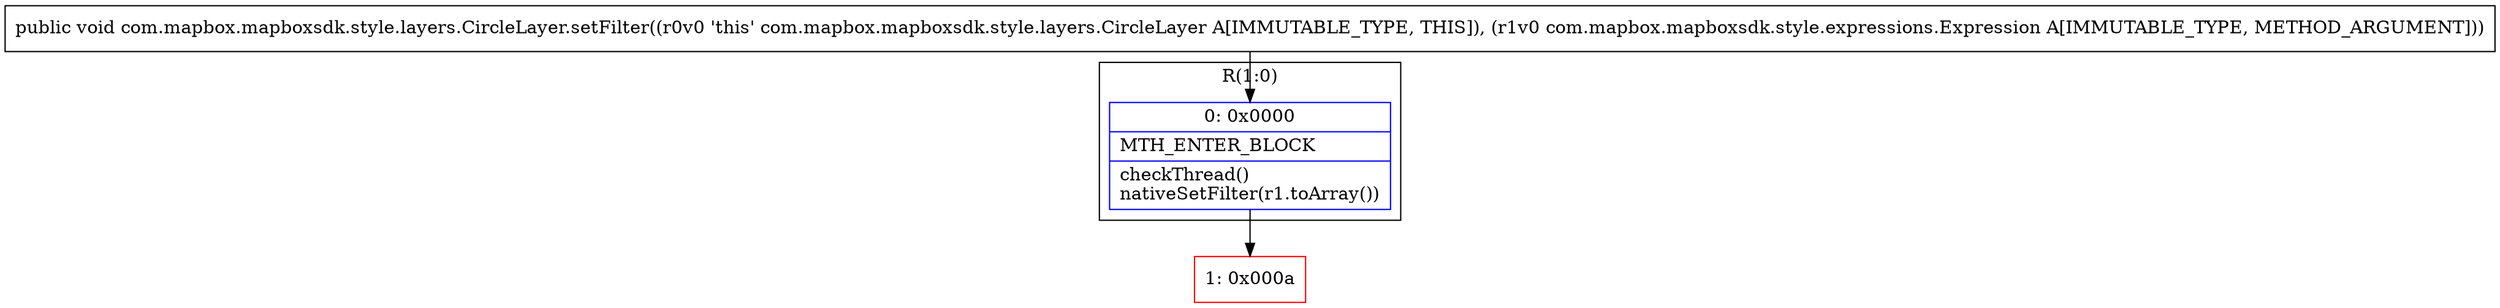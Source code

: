 digraph "CFG forcom.mapbox.mapboxsdk.style.layers.CircleLayer.setFilter(Lcom\/mapbox\/mapboxsdk\/style\/expressions\/Expression;)V" {
subgraph cluster_Region_516697090 {
label = "R(1:0)";
node [shape=record,color=blue];
Node_0 [shape=record,label="{0\:\ 0x0000|MTH_ENTER_BLOCK\l|checkThread()\lnativeSetFilter(r1.toArray())\l}"];
}
Node_1 [shape=record,color=red,label="{1\:\ 0x000a}"];
MethodNode[shape=record,label="{public void com.mapbox.mapboxsdk.style.layers.CircleLayer.setFilter((r0v0 'this' com.mapbox.mapboxsdk.style.layers.CircleLayer A[IMMUTABLE_TYPE, THIS]), (r1v0 com.mapbox.mapboxsdk.style.expressions.Expression A[IMMUTABLE_TYPE, METHOD_ARGUMENT])) }"];
MethodNode -> Node_0;
Node_0 -> Node_1;
}

